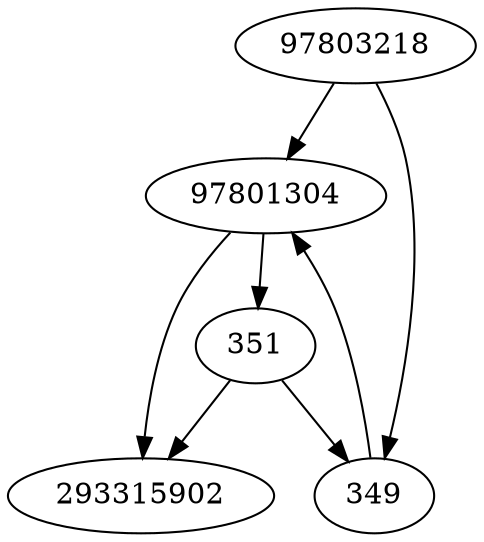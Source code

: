 strict digraph  {
97803218;
97801304;
349;
293315902;
351;
97803218 -> 97801304;
97803218 -> 349;
97801304 -> 293315902;
97801304 -> 351;
349 -> 97801304;
351 -> 293315902;
351 -> 349;
}
